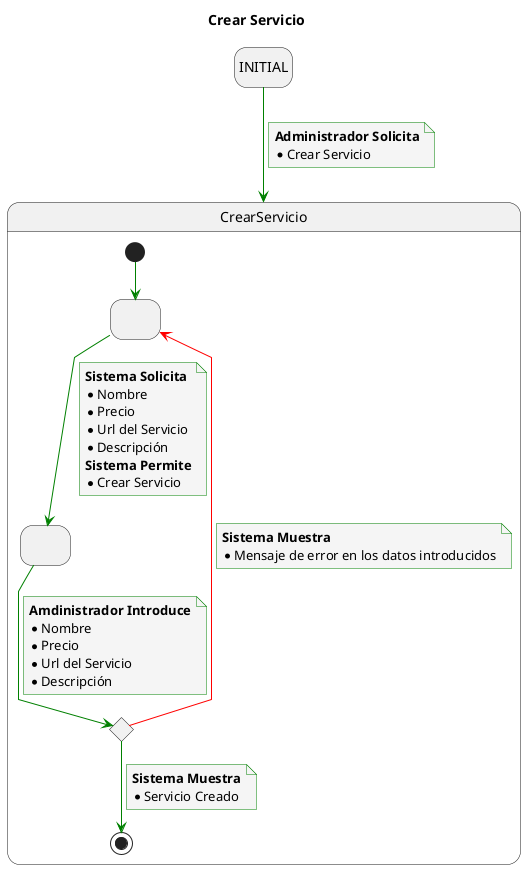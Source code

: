 @startuml

title Crear Servicio

skinparam {
    NoteBackgroundColor #whiteSmoke
    ArrowColor #green
    NoteBorderColor #green
    linetype polyline
}

hide empty description

state startState as "INITIAL"

startState --> CrearServicio
note on link
    <b>Administrador Solicita</b>
    * Crear Servicio
end note

state CrearServicio {
state 2 as " "
state 3 as " "
state 4 <<choice>>

[*] -down-> 2

2 -down-> 3
note on link
<b>Sistema Solicita</b>
* Nombre
* Precio
* Url del Servicio
* Descripción
<b>Sistema Permite</b>
* Crear Servicio
end note

3 -down-> 4
note on link
<b>Amdinistrador Introduce</b>
* Nombre
* Precio
* Url del Servicio
* Descripción
end note

4 -down-> [*]
note on link
<b>Sistema Muestra</b>
* Servicio Creado
end note

4 -[#red]-> 2
note on link
<b>Sistema Muestra</b>
* Mensaje de error en los datos introducidos
end note

}

@enduml